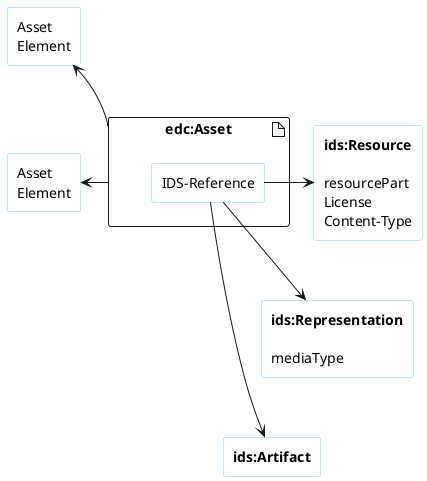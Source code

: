 @startuml

skinParam NoteBackgroundColor WhiteSmoke
skinParam NoteFontColor Black
skinParam ParticipantBackgroundColor WhiteSmoke
skinParam ActorBackgroundColor WhiteSmoke
skinParam AgentBackgroundColor White
skinParam AgentBorderColor SkyBlue
skinparam shadowing false

!define ConsumerColor f8f2ff
!define ProviderColor d9edff
!define WarningColor Business
!define LeadColor Technology

agent Element1 as "Asset\nElement"
agent Element2 as "Asset\nElement"
artifact Asset as "edc:Asset" {
    agent Reference as "IDS-Reference"
}
agent Resource as "**ids:Resource**\n\nresourcePart\nLicense\nContent-Type"
agent Representation as "**ids:Representation**\n\nmediaType"
agent Artifact as "**ids:Artifact**"

Asset -left-> Element1
Asset -left-> Element2

Reference -right-> Resource
Reference --> Representation
Reference -right-> Artifact

' STYLING
Element1 -[hidden]up-> Element2
Element2 -[hidden]up-> Element1

Resource -[hidden]down-> Representation
Representation -[hidden]down-> Artifact

@enduml